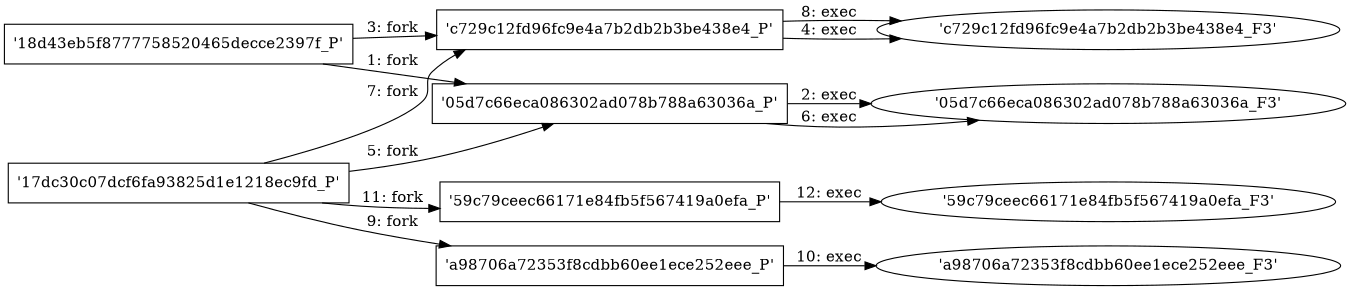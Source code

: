 digraph "D:\Learning\Paper\apt\基于CTI的攻击预警\Dataset\攻击图\ASGfromALLCTI\Vulnerability Spotlight Multiple WIBU SYSTEMS WubiKey vulnerabilities.dot" {
rankdir="LR"
size="9"
fixedsize="false"
splines="true"
nodesep=0.3
ranksep=0
fontsize=10
overlap="scalexy"
engine= "neato"
	"'18d43eb5f8777758520465decce2397f_P'" [node_type=Process shape=box]
	"'05d7c66eca086302ad078b788a63036a_P'" [node_type=Process shape=box]
	"'18d43eb5f8777758520465decce2397f_P'" -> "'05d7c66eca086302ad078b788a63036a_P'" [label="1: fork"]
	"'05d7c66eca086302ad078b788a63036a_P'" [node_type=Process shape=box]
	"'05d7c66eca086302ad078b788a63036a_F3'" [node_type=File shape=ellipse]
	"'05d7c66eca086302ad078b788a63036a_P'" -> "'05d7c66eca086302ad078b788a63036a_F3'" [label="2: exec"]
	"'18d43eb5f8777758520465decce2397f_P'" [node_type=Process shape=box]
	"'c729c12fd96fc9e4a7b2db2b3be438e4_P'" [node_type=Process shape=box]
	"'18d43eb5f8777758520465decce2397f_P'" -> "'c729c12fd96fc9e4a7b2db2b3be438e4_P'" [label="3: fork"]
	"'c729c12fd96fc9e4a7b2db2b3be438e4_P'" [node_type=Process shape=box]
	"'c729c12fd96fc9e4a7b2db2b3be438e4_F3'" [node_type=File shape=ellipse]
	"'c729c12fd96fc9e4a7b2db2b3be438e4_P'" -> "'c729c12fd96fc9e4a7b2db2b3be438e4_F3'" [label="4: exec"]
	"'17dc30c07dcf6fa93825d1e1218ec9fd_P'" [node_type=Process shape=box]
	"'05d7c66eca086302ad078b788a63036a_P'" [node_type=Process shape=box]
	"'17dc30c07dcf6fa93825d1e1218ec9fd_P'" -> "'05d7c66eca086302ad078b788a63036a_P'" [label="5: fork"]
	"'05d7c66eca086302ad078b788a63036a_P'" [node_type=Process shape=box]
	"'05d7c66eca086302ad078b788a63036a_F3'" [node_type=File shape=ellipse]
	"'05d7c66eca086302ad078b788a63036a_P'" -> "'05d7c66eca086302ad078b788a63036a_F3'" [label="6: exec"]
	"'17dc30c07dcf6fa93825d1e1218ec9fd_P'" [node_type=Process shape=box]
	"'c729c12fd96fc9e4a7b2db2b3be438e4_P'" [node_type=Process shape=box]
	"'17dc30c07dcf6fa93825d1e1218ec9fd_P'" -> "'c729c12fd96fc9e4a7b2db2b3be438e4_P'" [label="7: fork"]
	"'c729c12fd96fc9e4a7b2db2b3be438e4_P'" [node_type=Process shape=box]
	"'c729c12fd96fc9e4a7b2db2b3be438e4_F3'" [node_type=File shape=ellipse]
	"'c729c12fd96fc9e4a7b2db2b3be438e4_P'" -> "'c729c12fd96fc9e4a7b2db2b3be438e4_F3'" [label="8: exec"]
	"'17dc30c07dcf6fa93825d1e1218ec9fd_P'" [node_type=Process shape=box]
	"'a98706a72353f8cdbb60ee1ece252eee_P'" [node_type=Process shape=box]
	"'17dc30c07dcf6fa93825d1e1218ec9fd_P'" -> "'a98706a72353f8cdbb60ee1ece252eee_P'" [label="9: fork"]
	"'a98706a72353f8cdbb60ee1ece252eee_P'" [node_type=Process shape=box]
	"'a98706a72353f8cdbb60ee1ece252eee_F3'" [node_type=File shape=ellipse]
	"'a98706a72353f8cdbb60ee1ece252eee_P'" -> "'a98706a72353f8cdbb60ee1ece252eee_F3'" [label="10: exec"]
	"'17dc30c07dcf6fa93825d1e1218ec9fd_P'" [node_type=Process shape=box]
	"'59c79ceec66171e84fb5f567419a0efa_P'" [node_type=Process shape=box]
	"'17dc30c07dcf6fa93825d1e1218ec9fd_P'" -> "'59c79ceec66171e84fb5f567419a0efa_P'" [label="11: fork"]
	"'59c79ceec66171e84fb5f567419a0efa_P'" [node_type=Process shape=box]
	"'59c79ceec66171e84fb5f567419a0efa_F3'" [node_type=File shape=ellipse]
	"'59c79ceec66171e84fb5f567419a0efa_P'" -> "'59c79ceec66171e84fb5f567419a0efa_F3'" [label="12: exec"]
}
